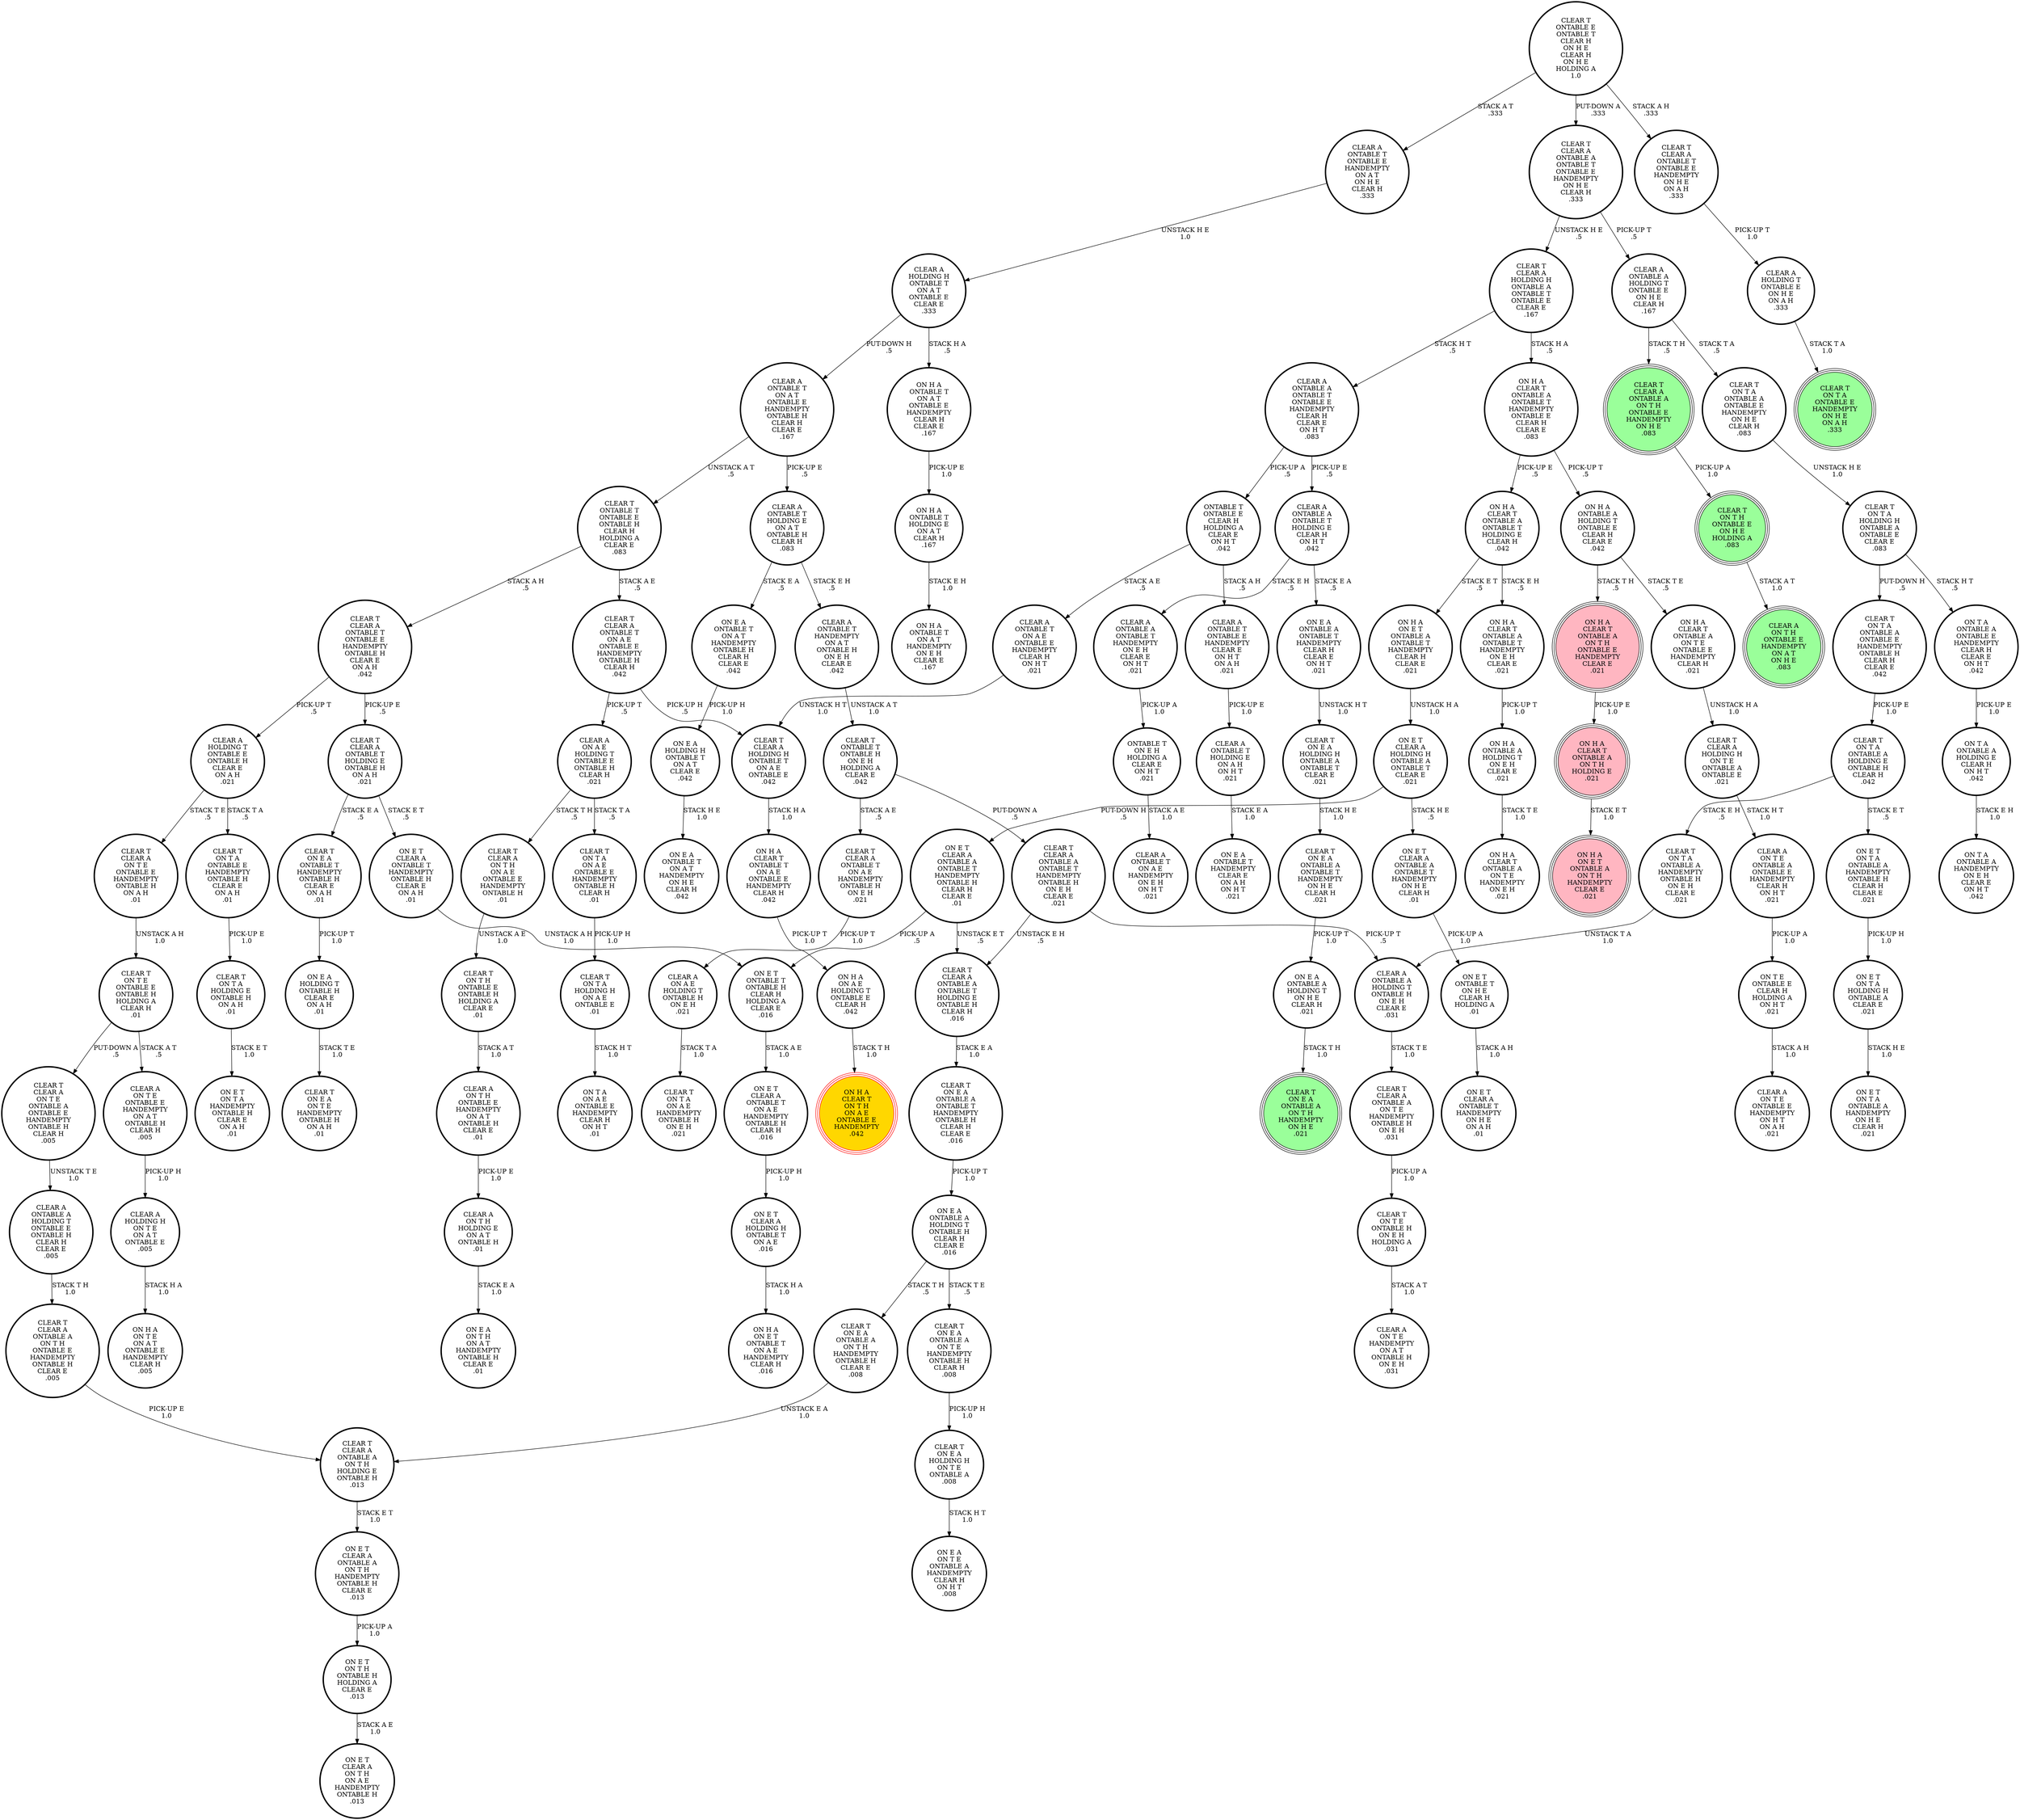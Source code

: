 digraph {
"ON E T\nONTABLE T\nONTABLE H\nCLEAR H\nHOLDING A\nCLEAR E\n.016\n" -> "ON E T\nCLEAR A\nONTABLE T\nON A E\nHANDEMPTY\nONTABLE H\nCLEAR H\n.016\n"[label="STACK A E\n1.0\n"];
"ON E A\nONTABLE T\nON A T\nHANDEMPTY\nONTABLE H\nCLEAR H\nCLEAR E\n.042\n" -> "ON E A\nHOLDING H\nONTABLE T\nON A T\nCLEAR E\n.042\n"[label="PICK-UP H\n1.0\n"];
"ON H A\nON A E\nHOLDING T\nONTABLE E\nCLEAR H\n.042\n" -> "ON H A\nCLEAR T\nON T H\nON A E\nONTABLE E\nHANDEMPTY\n.042\n"[label="STACK T H\n1.0\n"];
"CLEAR T\nON T A\nON A E\nONTABLE E\nHANDEMPTY\nONTABLE H\nCLEAR H\n.01\n" -> "CLEAR T\nON T A\nHOLDING H\nON A E\nONTABLE E\n.01\n"[label="PICK-UP H\n1.0\n"];
"CLEAR T\nCLEAR A\nON T E\nONTABLE A\nONTABLE E\nHANDEMPTY\nONTABLE H\nCLEAR H\n.005\n" -> "CLEAR A\nONTABLE A\nHOLDING T\nONTABLE E\nONTABLE H\nCLEAR H\nCLEAR E\n.005\n"[label="UNSTACK T E\n1.0\n"];
"ON E T\nCLEAR A\nHOLDING H\nONTABLE T\nON A E\n.016\n" -> "ON H A\nON E T\nONTABLE T\nON A E\nHANDEMPTY\nCLEAR H\n.016\n"[label="STACK H A\n1.0\n"];
"CLEAR T\nCLEAR A\nONTABLE A\nONTABLE T\nONTABLE E\nHANDEMPTY\nON H E\nCLEAR H\n.333\n" -> "CLEAR T\nCLEAR A\nHOLDING H\nONTABLE A\nONTABLE T\nONTABLE E\nCLEAR E\n.167\n"[label="UNSTACK H E\n.5\n"];
"CLEAR T\nCLEAR A\nONTABLE A\nONTABLE T\nONTABLE E\nHANDEMPTY\nON H E\nCLEAR H\n.333\n" -> "CLEAR A\nONTABLE A\nHOLDING T\nONTABLE E\nON H E\nCLEAR H\n.167\n"[label="PICK-UP T\n.5\n"];
"ON E T\nON T A\nONTABLE A\nHANDEMPTY\nONTABLE H\nCLEAR H\nCLEAR E\n.021\n" -> "ON E T\nON T A\nHOLDING H\nONTABLE A\nCLEAR E\n.021\n"[label="PICK-UP H\n1.0\n"];
"CLEAR T\nONTABLE T\nONTABLE E\nONTABLE H\nCLEAR H\nHOLDING A\nCLEAR E\n.083\n" -> "CLEAR T\nCLEAR A\nONTABLE T\nON A E\nONTABLE E\nHANDEMPTY\nONTABLE H\nCLEAR H\n.042\n"[label="STACK A E\n.5\n"];
"CLEAR T\nONTABLE T\nONTABLE E\nONTABLE H\nCLEAR H\nHOLDING A\nCLEAR E\n.083\n" -> "CLEAR T\nCLEAR A\nONTABLE T\nONTABLE E\nHANDEMPTY\nONTABLE H\nCLEAR E\nON A H\n.042\n"[label="STACK A H\n.5\n"];
"ON T A\nONTABLE A\nHOLDING E\nCLEAR H\nON H T\n.042\n" -> "ON T A\nONTABLE A\nHANDEMPTY\nON E H\nCLEAR E\nON H T\n.042\n"[label="STACK E H\n1.0\n"];
"CLEAR T\nCLEAR A\nHOLDING H\nONTABLE A\nONTABLE T\nONTABLE E\nCLEAR E\n.167\n" -> "CLEAR A\nONTABLE A\nONTABLE T\nONTABLE E\nHANDEMPTY\nCLEAR H\nCLEAR E\nON H T\n.083\n"[label="STACK H T\n.5\n"];
"CLEAR T\nCLEAR A\nHOLDING H\nONTABLE A\nONTABLE T\nONTABLE E\nCLEAR E\n.167\n" -> "ON H A\nCLEAR T\nONTABLE A\nONTABLE T\nHANDEMPTY\nONTABLE E\nCLEAR H\nCLEAR E\n.083\n"[label="STACK H A\n.5\n"];
"CLEAR T\nON T A\nONTABLE E\nHANDEMPTY\nONTABLE H\nCLEAR E\nON A H\n.01\n" -> "CLEAR T\nON T A\nHOLDING E\nONTABLE H\nON A H\n.01\n"[label="PICK-UP E\n1.0\n"];
"CLEAR T\nCLEAR A\nONTABLE A\nON T E\nHANDEMPTY\nONTABLE H\nON E H\n.031\n" -> "CLEAR T\nON T E\nONTABLE H\nON E H\nHOLDING A\n.031\n"[label="PICK-UP A\n1.0\n"];
"CLEAR T\nON T A\nHOLDING E\nONTABLE H\nON A H\n.01\n" -> "ON E T\nON T A\nHANDEMPTY\nONTABLE H\nCLEAR E\nON A H\n.01\n"[label="STACK E T\n1.0\n"];
"CLEAR T\nCLEAR A\nONTABLE T\nHOLDING E\nONTABLE H\nON A H\n.021\n" -> "ON E T\nCLEAR A\nONTABLE T\nHANDEMPTY\nONTABLE H\nCLEAR E\nON A H\n.01\n"[label="STACK E T\n.5\n"];
"CLEAR T\nCLEAR A\nONTABLE T\nHOLDING E\nONTABLE H\nON A H\n.021\n" -> "CLEAR T\nON E A\nONTABLE T\nHANDEMPTY\nONTABLE H\nCLEAR E\nON A H\n.01\n"[label="STACK E A\n.5\n"];
"CLEAR T\nON T A\nHOLDING H\nON A E\nONTABLE E\n.01\n" -> "ON T A\nON A E\nONTABLE E\nHANDEMPTY\nCLEAR H\nON H T\n.01\n"[label="STACK H T\n1.0\n"];
"ON H A\nON E T\nONTABLE A\nONTABLE T\nHANDEMPTY\nCLEAR H\nCLEAR E\n.021\n" -> "ON E T\nCLEAR A\nHOLDING H\nONTABLE A\nONTABLE T\nCLEAR E\n.021\n"[label="UNSTACK H A\n1.0\n"];
"ON H A\nONTABLE T\nHOLDING E\nON A T\nCLEAR H\n.167\n" -> "ON H A\nONTABLE T\nON A T\nHANDEMPTY\nON E H\nCLEAR E\n.167\n"[label="STACK E H\n1.0\n"];
"CLEAR A\nHOLDING T\nONTABLE E\nON H E\nON A H\n.333\n" -> "CLEAR T\nON T A\nONTABLE E\nHANDEMPTY\nON H E\nON A H\n.333\n"[label="STACK T A\n1.0\n"];
"CLEAR T\nCLEAR A\nHOLDING H\nON T E\nONTABLE A\nONTABLE E\n.021\n" -> "CLEAR A\nON T E\nONTABLE A\nONTABLE E\nHANDEMPTY\nCLEAR H\nON H T\n.021\n"[label="STACK H T\n1.0\n"];
"ON E T\nONTABLE T\nON H E\nCLEAR H\nHOLDING A\n.01\n" -> "ON E T\nCLEAR A\nONTABLE T\nHANDEMPTY\nON H E\nON A H\n.01\n"[label="STACK A H\n1.0\n"];
"CLEAR T\nON T A\nONTABLE A\nONTABLE E\nHANDEMPTY\nONTABLE H\nCLEAR H\nCLEAR E\n.042\n" -> "CLEAR T\nON T A\nONTABLE A\nHOLDING E\nONTABLE H\nCLEAR H\n.042\n"[label="PICK-UP E\n1.0\n"];
"CLEAR T\nON T H\nONTABLE E\nONTABLE H\nHOLDING A\nCLEAR E\n.01\n" -> "CLEAR A\nON T H\nONTABLE E\nHANDEMPTY\nON A T\nONTABLE H\nCLEAR E\n.01\n"[label="STACK A T\n1.0\n"];
"CLEAR T\nCLEAR A\nON T H\nON A E\nONTABLE E\nHANDEMPTY\nONTABLE H\n.01\n" -> "CLEAR T\nON T H\nONTABLE E\nONTABLE H\nHOLDING A\nCLEAR E\n.01\n"[label="UNSTACK A E\n1.0\n"];
"CLEAR A\nON T E\nONTABLE E\nHANDEMPTY\nON A T\nONTABLE H\nCLEAR H\n.005\n" -> "CLEAR A\nHOLDING H\nON T E\nON A T\nONTABLE E\n.005\n"[label="PICK-UP H\n1.0\n"];
"CLEAR A\nONTABLE T\nON A T\nONTABLE E\nHANDEMPTY\nONTABLE H\nCLEAR H\nCLEAR E\n.167\n" -> "CLEAR T\nONTABLE T\nONTABLE E\nONTABLE H\nCLEAR H\nHOLDING A\nCLEAR E\n.083\n"[label="UNSTACK A T\n.5\n"];
"CLEAR A\nONTABLE T\nON A T\nONTABLE E\nHANDEMPTY\nONTABLE H\nCLEAR H\nCLEAR E\n.167\n" -> "CLEAR A\nONTABLE T\nHOLDING E\nON A T\nONTABLE H\nCLEAR H\n.083\n"[label="PICK-UP E\n.5\n"];
"ON T A\nONTABLE A\nONTABLE E\nHANDEMPTY\nCLEAR H\nCLEAR E\nON H T\n.042\n" -> "ON T A\nONTABLE A\nHOLDING E\nCLEAR H\nON H T\n.042\n"[label="PICK-UP E\n1.0\n"];
"CLEAR T\nCLEAR A\nONTABLE T\nONTABLE E\nHANDEMPTY\nONTABLE H\nCLEAR E\nON A H\n.042\n" -> "CLEAR A\nHOLDING T\nONTABLE E\nONTABLE H\nCLEAR E\nON A H\n.021\n"[label="PICK-UP T\n.5\n"];
"CLEAR T\nCLEAR A\nONTABLE T\nONTABLE E\nHANDEMPTY\nONTABLE H\nCLEAR E\nON A H\n.042\n" -> "CLEAR T\nCLEAR A\nONTABLE T\nHOLDING E\nONTABLE H\nON A H\n.021\n"[label="PICK-UP E\n.5\n"];
"CLEAR T\nCLEAR A\nONTABLE A\nONTABLE T\nHOLDING E\nONTABLE H\nCLEAR H\n.016\n" -> "CLEAR T\nON E A\nONTABLE A\nONTABLE T\nHANDEMPTY\nONTABLE H\nCLEAR H\nCLEAR E\n.016\n"[label="STACK E A\n1.0\n"];
"ON H A\nCLEAR T\nONTABLE A\nON T H\nONTABLE E\nHANDEMPTY\nCLEAR E\n.021\n" -> "ON H A\nCLEAR T\nONTABLE A\nON T H\nHOLDING E\n.021\n"[label="PICK-UP E\n1.0\n"];
"CLEAR T\nON E A\nONTABLE A\nON T H\nHANDEMPTY\nONTABLE H\nCLEAR E\n.008\n" -> "CLEAR T\nCLEAR A\nONTABLE A\nON T H\nHOLDING E\nONTABLE H\n.013\n"[label="UNSTACK E A\n1.0\n"];
"ON H A\nONTABLE A\nHOLDING T\nON E H\nCLEAR E\n.021\n" -> "ON H A\nCLEAR T\nONTABLE A\nON T E\nHANDEMPTY\nON E H\n.021\n"[label="STACK T E\n1.0\n"];
"CLEAR T\nON E A\nHOLDING H\nONTABLE A\nONTABLE T\nCLEAR E\n.021\n" -> "CLEAR T\nON E A\nONTABLE A\nONTABLE T\nHANDEMPTY\nON H E\nCLEAR H\n.021\n"[label="STACK H E\n1.0\n"];
"ON E T\nCLEAR A\nONTABLE T\nON A E\nHANDEMPTY\nONTABLE H\nCLEAR H\n.016\n" -> "ON E T\nCLEAR A\nHOLDING H\nONTABLE T\nON A E\n.016\n"[label="PICK-UP H\n1.0\n"];
"ON E A\nHOLDING H\nONTABLE T\nON A T\nCLEAR E\n.042\n" -> "ON E A\nONTABLE T\nON A T\nHANDEMPTY\nON H E\nCLEAR H\n.042\n"[label="STACK H E\n1.0\n"];
"CLEAR T\nCLEAR A\nONTABLE A\nON T H\nHOLDING E\nONTABLE H\n.013\n" -> "ON E T\nCLEAR A\nONTABLE A\nON T H\nHANDEMPTY\nONTABLE H\nCLEAR E\n.013\n"[label="STACK E T\n1.0\n"];
"CLEAR T\nON T A\nHOLDING H\nONTABLE A\nONTABLE E\nCLEAR E\n.083\n" -> "CLEAR T\nON T A\nONTABLE A\nONTABLE E\nHANDEMPTY\nONTABLE H\nCLEAR H\nCLEAR E\n.042\n"[label="PUT-DOWN H\n.5\n"];
"CLEAR T\nON T A\nHOLDING H\nONTABLE A\nONTABLE E\nCLEAR E\n.083\n" -> "ON T A\nONTABLE A\nONTABLE E\nHANDEMPTY\nCLEAR H\nCLEAR E\nON H T\n.042\n"[label="STACK H T\n.5\n"];
"CLEAR A\nONTABLE A\nONTABLE T\nONTABLE E\nHANDEMPTY\nCLEAR H\nCLEAR E\nON H T\n.083\n" -> "ONTABLE T\nONTABLE E\nCLEAR H\nHOLDING A\nCLEAR E\nON H T\n.042\n"[label="PICK-UP A\n.5\n"];
"CLEAR A\nONTABLE A\nONTABLE T\nONTABLE E\nHANDEMPTY\nCLEAR H\nCLEAR E\nON H T\n.083\n" -> "CLEAR A\nONTABLE A\nONTABLE T\nHOLDING E\nCLEAR H\nON H T\n.042\n"[label="PICK-UP E\n.5\n"];
"CLEAR A\nONTABLE T\nONTABLE E\nHANDEMPTY\nCLEAR E\nON H T\nON A H\n.021\n" -> "CLEAR A\nONTABLE T\nHOLDING E\nON A H\nON H T\n.021\n"[label="PICK-UP E\n1.0\n"];
"ON H A\nCLEAR T\nONTABLE A\nONTABLE T\nHANDEMPTY\nON E H\nCLEAR E\n.021\n" -> "ON H A\nONTABLE A\nHOLDING T\nON E H\nCLEAR E\n.021\n"[label="PICK-UP T\n1.0\n"];
"CLEAR A\nON A E\nHOLDING T\nONTABLE E\nONTABLE H\nCLEAR H\n.021\n" -> "CLEAR T\nON T A\nON A E\nONTABLE E\nHANDEMPTY\nONTABLE H\nCLEAR H\n.01\n"[label="STACK T A\n.5\n"];
"CLEAR A\nON A E\nHOLDING T\nONTABLE E\nONTABLE H\nCLEAR H\n.021\n" -> "CLEAR T\nCLEAR A\nON T H\nON A E\nONTABLE E\nHANDEMPTY\nONTABLE H\n.01\n"[label="STACK T H\n.5\n"];
"CLEAR T\nCLEAR A\nONTABLE T\nONTABLE E\nHANDEMPTY\nON H E\nON A H\n.333\n" -> "CLEAR A\nHOLDING T\nONTABLE E\nON H E\nON A H\n.333\n"[label="PICK-UP T\n1.0\n"];
"ON E T\nCLEAR A\nONTABLE A\nON T H\nHANDEMPTY\nONTABLE H\nCLEAR E\n.013\n" -> "ON E T\nON T H\nONTABLE H\nHOLDING A\nCLEAR E\n.013\n"[label="PICK-UP A\n1.0\n"];
"CLEAR A\nONTABLE A\nHOLDING T\nONTABLE E\nONTABLE H\nCLEAR H\nCLEAR E\n.005\n" -> "CLEAR T\nCLEAR A\nONTABLE A\nON T H\nONTABLE E\nHANDEMPTY\nONTABLE H\nCLEAR E\n.005\n"[label="STACK T H\n1.0\n"];
"CLEAR A\nONTABLE T\nON A E\nONTABLE E\nHANDEMPTY\nCLEAR H\nON H T\n.021\n" -> "CLEAR T\nCLEAR A\nHOLDING H\nONTABLE T\nON A E\nONTABLE E\n.042\n"[label="UNSTACK H T\n1.0\n"];
"CLEAR A\nONTABLE A\nONTABLE T\nHOLDING E\nCLEAR H\nON H T\n.042\n" -> "CLEAR A\nONTABLE A\nONTABLE T\nHANDEMPTY\nON E H\nCLEAR E\nON H T\n.021\n"[label="STACK E H\n.5\n"];
"CLEAR A\nONTABLE A\nONTABLE T\nHOLDING E\nCLEAR H\nON H T\n.042\n" -> "ON E A\nONTABLE A\nONTABLE T\nHANDEMPTY\nCLEAR H\nCLEAR E\nON H T\n.021\n"[label="STACK E A\n.5\n"];
"CLEAR A\nONTABLE T\nHOLDING E\nON A H\nON H T\n.021\n" -> "ON E A\nONTABLE T\nHANDEMPTY\nCLEAR E\nON A H\nON H T\n.021\n"[label="STACK E A\n1.0\n"];
"ON E T\nCLEAR A\nONTABLE A\nONTABLE T\nHANDEMPTY\nON H E\nCLEAR H\n.01\n" -> "ON E T\nONTABLE T\nON H E\nCLEAR H\nHOLDING A\n.01\n"[label="PICK-UP A\n1.0\n"];
"ON E T\nCLEAR A\nONTABLE A\nONTABLE T\nHANDEMPTY\nONTABLE H\nCLEAR H\nCLEAR E\n.01\n" -> "CLEAR T\nCLEAR A\nONTABLE A\nONTABLE T\nHOLDING E\nONTABLE H\nCLEAR H\n.016\n"[label="UNSTACK E T\n.5\n"];
"ON E T\nCLEAR A\nONTABLE A\nONTABLE T\nHANDEMPTY\nONTABLE H\nCLEAR H\nCLEAR E\n.01\n" -> "ON E T\nONTABLE T\nONTABLE H\nCLEAR H\nHOLDING A\nCLEAR E\n.016\n"[label="PICK-UP A\n.5\n"];
"CLEAR T\nON E A\nHOLDING H\nON T E\nONTABLE A\n.008\n" -> "ON E A\nON T E\nONTABLE A\nHANDEMPTY\nCLEAR H\nON H T\n.008\n"[label="STACK H T\n1.0\n"];
"CLEAR A\nON T E\nONTABLE A\nONTABLE E\nHANDEMPTY\nCLEAR H\nON H T\n.021\n" -> "ON T E\nONTABLE E\nCLEAR H\nHOLDING A\nON H T\n.021\n"[label="PICK-UP A\n1.0\n"];
"ON H A\nCLEAR T\nONTABLE A\nONTABLE T\nHOLDING E\nCLEAR H\n.042\n" -> "ON H A\nON E T\nONTABLE A\nONTABLE T\nHANDEMPTY\nCLEAR H\nCLEAR E\n.021\n"[label="STACK E T\n.5\n"];
"ON H A\nCLEAR T\nONTABLE A\nONTABLE T\nHOLDING E\nCLEAR H\n.042\n" -> "ON H A\nCLEAR T\nONTABLE A\nONTABLE T\nHANDEMPTY\nON E H\nCLEAR E\n.021\n"[label="STACK E H\n.5\n"];
"CLEAR T\nONTABLE E\nONTABLE T\nCLEAR H\nON H E\nCLEAR H\nON H E\nHOLDING A\n1.0\n" -> "CLEAR T\nCLEAR A\nONTABLE A\nONTABLE T\nONTABLE E\nHANDEMPTY\nON H E\nCLEAR H\n.333\n"[label="PUT-DOWN A\n.333\n"];
"CLEAR T\nONTABLE E\nONTABLE T\nCLEAR H\nON H E\nCLEAR H\nON H E\nHOLDING A\n1.0\n" -> "CLEAR T\nCLEAR A\nONTABLE T\nONTABLE E\nHANDEMPTY\nON H E\nON A H\n.333\n"[label="STACK A H\n.333\n"];
"CLEAR T\nONTABLE E\nONTABLE T\nCLEAR H\nON H E\nCLEAR H\nON H E\nHOLDING A\n1.0\n" -> "CLEAR A\nONTABLE T\nONTABLE E\nHANDEMPTY\nON A T\nON H E\nCLEAR H\n.333\n"[label="STACK A T\n.333\n"];
"ON E A\nONTABLE A\nHOLDING T\nONTABLE H\nCLEAR H\nCLEAR E\n.016\n" -> "CLEAR T\nON E A\nONTABLE A\nON T E\nHANDEMPTY\nONTABLE H\nCLEAR H\n.008\n"[label="STACK T E\n.5\n"];
"ON E A\nONTABLE A\nHOLDING T\nONTABLE H\nCLEAR H\nCLEAR E\n.016\n" -> "CLEAR T\nON E A\nONTABLE A\nON T H\nHANDEMPTY\nONTABLE H\nCLEAR E\n.008\n"[label="STACK T H\n.5\n"];
"ON H A\nCLEAR T\nONTABLE A\nONTABLE T\nHANDEMPTY\nONTABLE E\nCLEAR H\nCLEAR E\n.083\n" -> "ON H A\nCLEAR T\nONTABLE A\nONTABLE T\nHOLDING E\nCLEAR H\n.042\n"[label="PICK-UP E\n.5\n"];
"ON H A\nCLEAR T\nONTABLE A\nONTABLE T\nHANDEMPTY\nONTABLE E\nCLEAR H\nCLEAR E\n.083\n" -> "ON H A\nONTABLE A\nHOLDING T\nONTABLE E\nCLEAR H\nCLEAR E\n.042\n"[label="PICK-UP T\n.5\n"];
"CLEAR T\nON E A\nONTABLE A\nONTABLE T\nHANDEMPTY\nONTABLE H\nCLEAR H\nCLEAR E\n.016\n" -> "ON E A\nONTABLE A\nHOLDING T\nONTABLE H\nCLEAR H\nCLEAR E\n.016\n"[label="PICK-UP T\n1.0\n"];
"ONTABLE T\nONTABLE E\nCLEAR H\nHOLDING A\nCLEAR E\nON H T\n.042\n" -> "CLEAR A\nONTABLE T\nON A E\nONTABLE E\nHANDEMPTY\nCLEAR H\nON H T\n.021\n"[label="STACK A E\n.5\n"];
"ONTABLE T\nONTABLE E\nCLEAR H\nHOLDING A\nCLEAR E\nON H T\n.042\n" -> "CLEAR A\nONTABLE T\nONTABLE E\nHANDEMPTY\nCLEAR E\nON H T\nON A H\n.021\n"[label="STACK A H\n.5\n"];
"ON E T\nCLEAR A\nHOLDING H\nONTABLE A\nONTABLE T\nCLEAR E\n.021\n" -> "ON E T\nCLEAR A\nONTABLE A\nONTABLE T\nHANDEMPTY\nONTABLE H\nCLEAR H\nCLEAR E\n.01\n"[label="PUT-DOWN H\n.5\n"];
"ON E T\nCLEAR A\nHOLDING H\nONTABLE A\nONTABLE T\nCLEAR E\n.021\n" -> "ON E T\nCLEAR A\nONTABLE A\nONTABLE T\nHANDEMPTY\nON H E\nCLEAR H\n.01\n"[label="STACK H E\n.5\n"];
"CLEAR A\nONTABLE T\nHANDEMPTY\nON A T\nONTABLE H\nON E H\nCLEAR E\n.042\n" -> "CLEAR T\nONTABLE T\nONTABLE H\nON E H\nHOLDING A\nCLEAR E\n.042\n"[label="UNSTACK A T\n1.0\n"];
"ON E T\nON T A\nHOLDING H\nONTABLE A\nCLEAR E\n.021\n" -> "ON E T\nON T A\nONTABLE A\nHANDEMPTY\nON H E\nCLEAR H\n.021\n"[label="STACK H E\n1.0\n"];
"CLEAR A\nHOLDING H\nONTABLE T\nON A T\nONTABLE E\nCLEAR E\n.333\n" -> "ON H A\nONTABLE T\nON A T\nONTABLE E\nHANDEMPTY\nCLEAR H\nCLEAR E\n.167\n"[label="STACK H A\n.5\n"];
"CLEAR A\nHOLDING H\nONTABLE T\nON A T\nONTABLE E\nCLEAR E\n.333\n" -> "CLEAR A\nONTABLE T\nON A T\nONTABLE E\nHANDEMPTY\nONTABLE H\nCLEAR H\nCLEAR E\n.167\n"[label="PUT-DOWN H\n.5\n"];
"CLEAR T\nON T E\nONTABLE E\nONTABLE H\nHOLDING A\nCLEAR H\n.01\n" -> "CLEAR A\nON T E\nONTABLE E\nHANDEMPTY\nON A T\nONTABLE H\nCLEAR H\n.005\n"[label="STACK A T\n.5\n"];
"CLEAR T\nON T E\nONTABLE E\nONTABLE H\nHOLDING A\nCLEAR H\n.01\n" -> "CLEAR T\nCLEAR A\nON T E\nONTABLE A\nONTABLE E\nHANDEMPTY\nONTABLE H\nCLEAR H\n.005\n"[label="PUT-DOWN A\n.5\n"];
"ONTABLE T\nON E H\nHOLDING A\nCLEAR E\nON H T\n.021\n" -> "CLEAR A\nONTABLE T\nON A E\nHANDEMPTY\nON E H\nON H T\n.021\n"[label="STACK A E\n1.0\n"];
"ON H A\nCLEAR T\nONTABLE T\nON A E\nONTABLE E\nHANDEMPTY\nCLEAR H\n.042\n" -> "ON H A\nON A E\nHOLDING T\nONTABLE E\nCLEAR H\n.042\n"[label="PICK-UP T\n1.0\n"];
"CLEAR A\nON T H\nONTABLE E\nHANDEMPTY\nON A T\nONTABLE H\nCLEAR E\n.01\n" -> "CLEAR A\nON T H\nHOLDING E\nON A T\nONTABLE H\n.01\n"[label="PICK-UP E\n1.0\n"];
"ON E A\nHOLDING T\nONTABLE H\nCLEAR E\nON A H\n.01\n" -> "CLEAR T\nON E A\nON T E\nHANDEMPTY\nONTABLE H\nON A H\n.01\n"[label="STACK T E\n1.0\n"];
"CLEAR T\nCLEAR A\nONTABLE T\nON A E\nHANDEMPTY\nONTABLE H\nON E H\n.021\n" -> "CLEAR A\nON A E\nHOLDING T\nONTABLE H\nON E H\n.021\n"[label="PICK-UP T\n1.0\n"];
"CLEAR A\nONTABLE T\nONTABLE E\nHANDEMPTY\nON A T\nON H E\nCLEAR H\n.333\n" -> "CLEAR A\nHOLDING H\nONTABLE T\nON A T\nONTABLE E\nCLEAR E\n.333\n"[label="UNSTACK H E\n1.0\n"];
"CLEAR T\nCLEAR A\nONTABLE A\nON T H\nONTABLE E\nHANDEMPTY\nON H E\n.083\n" -> "CLEAR T\nON T H\nONTABLE E\nON H E\nHOLDING A\n.083\n"[label="PICK-UP A\n1.0\n"];
"CLEAR T\nON E A\nONTABLE A\nONTABLE T\nHANDEMPTY\nON H E\nCLEAR H\n.021\n" -> "ON E A\nONTABLE A\nHOLDING T\nON H E\nCLEAR H\n.021\n"[label="PICK-UP T\n1.0\n"];
"CLEAR A\nONTABLE A\nHOLDING T\nONTABLE H\nON E H\nCLEAR E\n.031\n" -> "CLEAR T\nCLEAR A\nONTABLE A\nON T E\nHANDEMPTY\nONTABLE H\nON E H\n.031\n"[label="STACK T E\n1.0\n"];
"ON E T\nCLEAR A\nONTABLE T\nHANDEMPTY\nONTABLE H\nCLEAR E\nON A H\n.01\n" -> "ON E T\nONTABLE T\nONTABLE H\nCLEAR H\nHOLDING A\nCLEAR E\n.016\n"[label="UNSTACK A H\n1.0\n"];
"CLEAR T\nCLEAR A\nHOLDING H\nONTABLE T\nON A E\nONTABLE E\n.042\n" -> "ON H A\nCLEAR T\nONTABLE T\nON A E\nONTABLE E\nHANDEMPTY\nCLEAR H\n.042\n"[label="STACK H A\n1.0\n"];
"CLEAR T\nON E A\nONTABLE A\nON T E\nHANDEMPTY\nONTABLE H\nCLEAR H\n.008\n" -> "CLEAR T\nON E A\nHOLDING H\nON T E\nONTABLE A\n.008\n"[label="PICK-UP H\n1.0\n"];
"ON H A\nCLEAR T\nONTABLE A\nON T E\nONTABLE E\nHANDEMPTY\nCLEAR H\n.021\n" -> "CLEAR T\nCLEAR A\nHOLDING H\nON T E\nONTABLE A\nONTABLE E\n.021\n"[label="UNSTACK H A\n1.0\n"];
"ON H A\nCLEAR T\nONTABLE A\nON T H\nHOLDING E\n.021\n" -> "ON H A\nON E T\nONTABLE A\nON T H\nHANDEMPTY\nCLEAR E\n.021\n"[label="STACK E T\n1.0\n"];
"CLEAR T\nON T A\nONTABLE A\nONTABLE E\nHANDEMPTY\nON H E\nCLEAR H\n.083\n" -> "CLEAR T\nON T A\nHOLDING H\nONTABLE A\nONTABLE E\nCLEAR E\n.083\n"[label="UNSTACK H E\n1.0\n"];
"CLEAR A\nHOLDING H\nON T E\nON A T\nONTABLE E\n.005\n" -> "ON H A\nON T E\nON A T\nONTABLE E\nHANDEMPTY\nCLEAR H\n.005\n"[label="STACK H A\n1.0\n"];
"CLEAR T\nON T A\nONTABLE A\nHOLDING E\nONTABLE H\nCLEAR H\n.042\n" -> "ON E T\nON T A\nONTABLE A\nHANDEMPTY\nONTABLE H\nCLEAR H\nCLEAR E\n.021\n"[label="STACK E T\n.5\n"];
"CLEAR T\nON T A\nONTABLE A\nHOLDING E\nONTABLE H\nCLEAR H\n.042\n" -> "CLEAR T\nON T A\nONTABLE A\nHANDEMPTY\nONTABLE H\nON E H\nCLEAR E\n.021\n"[label="STACK E H\n.5\n"];
"ON H A\nONTABLE A\nHOLDING T\nONTABLE E\nCLEAR H\nCLEAR E\n.042\n" -> "ON H A\nCLEAR T\nONTABLE A\nON T E\nONTABLE E\nHANDEMPTY\nCLEAR H\n.021\n"[label="STACK T E\n.5\n"];
"ON H A\nONTABLE A\nHOLDING T\nONTABLE E\nCLEAR H\nCLEAR E\n.042\n" -> "ON H A\nCLEAR T\nONTABLE A\nON T H\nONTABLE E\nHANDEMPTY\nCLEAR E\n.021\n"[label="STACK T H\n.5\n"];
"CLEAR T\nON T A\nONTABLE A\nHANDEMPTY\nONTABLE H\nON E H\nCLEAR E\n.021\n" -> "CLEAR A\nONTABLE A\nHOLDING T\nONTABLE H\nON E H\nCLEAR E\n.031\n"[label="UNSTACK T A\n1.0\n"];
"CLEAR A\nON A E\nHOLDING T\nONTABLE H\nON E H\n.021\n" -> "CLEAR T\nON T A\nON A E\nHANDEMPTY\nONTABLE H\nON E H\n.021\n"[label="STACK T A\n1.0\n"];
"ON T E\nONTABLE E\nCLEAR H\nHOLDING A\nON H T\n.021\n" -> "CLEAR A\nON T E\nONTABLE E\nHANDEMPTY\nON H T\nON A H\n.021\n"[label="STACK A H\n1.0\n"];
"ON E A\nONTABLE A\nONTABLE T\nHANDEMPTY\nCLEAR H\nCLEAR E\nON H T\n.021\n" -> "CLEAR T\nON E A\nHOLDING H\nONTABLE A\nONTABLE T\nCLEAR E\n.021\n"[label="UNSTACK H T\n1.0\n"];
"CLEAR A\nONTABLE A\nONTABLE T\nHANDEMPTY\nON E H\nCLEAR E\nON H T\n.021\n" -> "ONTABLE T\nON E H\nHOLDING A\nCLEAR E\nON H T\n.021\n"[label="PICK-UP A\n1.0\n"];
"CLEAR T\nON T E\nONTABLE H\nON E H\nHOLDING A\n.031\n" -> "CLEAR A\nON T E\nHANDEMPTY\nON A T\nONTABLE H\nON E H\n.031\n"[label="STACK A T\n1.0\n"];
"ON E T\nON T H\nONTABLE H\nHOLDING A\nCLEAR E\n.013\n" -> "ON E T\nCLEAR A\nON T H\nON A E\nHANDEMPTY\nONTABLE H\n.013\n"[label="STACK A E\n1.0\n"];
"CLEAR A\nONTABLE T\nHOLDING E\nON A T\nONTABLE H\nCLEAR H\n.083\n" -> "ON E A\nONTABLE T\nON A T\nHANDEMPTY\nONTABLE H\nCLEAR H\nCLEAR E\n.042\n"[label="STACK E A\n.5\n"];
"CLEAR A\nONTABLE T\nHOLDING E\nON A T\nONTABLE H\nCLEAR H\n.083\n" -> "CLEAR A\nONTABLE T\nHANDEMPTY\nON A T\nONTABLE H\nON E H\nCLEAR E\n.042\n"[label="STACK E H\n.5\n"];
"CLEAR T\nCLEAR A\nONTABLE A\nONTABLE T\nHANDEMPTY\nONTABLE H\nON E H\nCLEAR E\n.021\n" -> "CLEAR A\nONTABLE A\nHOLDING T\nONTABLE H\nON E H\nCLEAR E\n.031\n"[label="PICK-UP T\n.5\n"];
"CLEAR T\nCLEAR A\nONTABLE A\nONTABLE T\nHANDEMPTY\nONTABLE H\nON E H\nCLEAR E\n.021\n" -> "CLEAR T\nCLEAR A\nONTABLE A\nONTABLE T\nHOLDING E\nONTABLE H\nCLEAR H\n.016\n"[label="UNSTACK E H\n.5\n"];
"CLEAR A\nONTABLE A\nHOLDING T\nONTABLE E\nON H E\nCLEAR H\n.167\n" -> "CLEAR T\nON T A\nONTABLE A\nONTABLE E\nHANDEMPTY\nON H E\nCLEAR H\n.083\n"[label="STACK T A\n.5\n"];
"CLEAR A\nONTABLE A\nHOLDING T\nONTABLE E\nON H E\nCLEAR H\n.167\n" -> "CLEAR T\nCLEAR A\nONTABLE A\nON T H\nONTABLE E\nHANDEMPTY\nON H E\n.083\n"[label="STACK T H\n.5\n"];
"CLEAR T\nONTABLE T\nONTABLE H\nON E H\nHOLDING A\nCLEAR E\n.042\n" -> "CLEAR T\nCLEAR A\nONTABLE T\nON A E\nHANDEMPTY\nONTABLE H\nON E H\n.021\n"[label="STACK A E\n.5\n"];
"CLEAR T\nONTABLE T\nONTABLE H\nON E H\nHOLDING A\nCLEAR E\n.042\n" -> "CLEAR T\nCLEAR A\nONTABLE A\nONTABLE T\nHANDEMPTY\nONTABLE H\nON E H\nCLEAR E\n.021\n"[label="PUT-DOWN A\n.5\n"];
"ON H A\nONTABLE T\nON A T\nONTABLE E\nHANDEMPTY\nCLEAR H\nCLEAR E\n.167\n" -> "ON H A\nONTABLE T\nHOLDING E\nON A T\nCLEAR H\n.167\n"[label="PICK-UP E\n1.0\n"];
"CLEAR T\nCLEAR A\nONTABLE T\nON A E\nONTABLE E\nHANDEMPTY\nONTABLE H\nCLEAR H\n.042\n" -> "CLEAR T\nCLEAR A\nHOLDING H\nONTABLE T\nON A E\nONTABLE E\n.042\n"[label="PICK-UP H\n.5\n"];
"CLEAR T\nCLEAR A\nONTABLE T\nON A E\nONTABLE E\nHANDEMPTY\nONTABLE H\nCLEAR H\n.042\n" -> "CLEAR A\nON A E\nHOLDING T\nONTABLE E\nONTABLE H\nCLEAR H\n.021\n"[label="PICK-UP T\n.5\n"];
"CLEAR A\nON T H\nHOLDING E\nON A T\nONTABLE H\n.01\n" -> "ON E A\nON T H\nON A T\nHANDEMPTY\nONTABLE H\nCLEAR E\n.01\n"[label="STACK E A\n1.0\n"];
"CLEAR A\nHOLDING T\nONTABLE E\nONTABLE H\nCLEAR E\nON A H\n.021\n" -> "CLEAR T\nCLEAR A\nON T E\nONTABLE E\nHANDEMPTY\nONTABLE H\nON A H\n.01\n"[label="STACK T E\n.5\n"];
"CLEAR A\nHOLDING T\nONTABLE E\nONTABLE H\nCLEAR E\nON A H\n.021\n" -> "CLEAR T\nON T A\nONTABLE E\nHANDEMPTY\nONTABLE H\nCLEAR E\nON A H\n.01\n"[label="STACK T A\n.5\n"];
"CLEAR T\nON E A\nONTABLE T\nHANDEMPTY\nONTABLE H\nCLEAR E\nON A H\n.01\n" -> "ON E A\nHOLDING T\nONTABLE H\nCLEAR E\nON A H\n.01\n"[label="PICK-UP T\n1.0\n"];
"CLEAR T\nON T H\nONTABLE E\nON H E\nHOLDING A\n.083\n" -> "CLEAR A\nON T H\nONTABLE E\nHANDEMPTY\nON A T\nON H E\n.083\n"[label="STACK A T\n1.0\n"];
"CLEAR T\nCLEAR A\nONTABLE A\nON T H\nONTABLE E\nHANDEMPTY\nONTABLE H\nCLEAR E\n.005\n" -> "CLEAR T\nCLEAR A\nONTABLE A\nON T H\nHOLDING E\nONTABLE H\n.013\n"[label="PICK-UP E\n1.0\n"];
"CLEAR T\nCLEAR A\nON T E\nONTABLE E\nHANDEMPTY\nONTABLE H\nON A H\n.01\n" -> "CLEAR T\nON T E\nONTABLE E\nONTABLE H\nHOLDING A\nCLEAR H\n.01\n"[label="UNSTACK A H\n1.0\n"];
"ON E A\nONTABLE A\nHOLDING T\nON H E\nCLEAR H\n.021\n" -> "CLEAR T\nON E A\nONTABLE A\nON T H\nHANDEMPTY\nON H E\n.021\n"[label="STACK T H\n1.0\n"];
"ON H A\nCLEAR T\nONTABLE A\nON T E\nHANDEMPTY\nON E H\n.021\n" [shape=circle, penwidth=3];
"ON H A\nON E T\nONTABLE T\nON A E\nHANDEMPTY\nCLEAR H\n.016\n" [shape=circle, penwidth=3];
"CLEAR A\nON T H\nONTABLE E\nHANDEMPTY\nON A T\nON H E\n.083\n" [shape=circle, style=filled, fillcolor=palegreen1, peripheries=3];
"ON T A\nONTABLE A\nHANDEMPTY\nON E H\nCLEAR E\nON H T\n.042\n" [shape=circle, penwidth=3];
"ON E A\nON T H\nON A T\nHANDEMPTY\nONTABLE H\nCLEAR E\n.01\n" [shape=circle, penwidth=3];
"CLEAR T\nON T A\nONTABLE E\nHANDEMPTY\nON H E\nON A H\n.333\n" [shape=circle, style=filled, fillcolor=palegreen1, peripheries=3];
"ON E T\nCLEAR A\nONTABLE T\nHANDEMPTY\nON H E\nON A H\n.01\n" [shape=circle, penwidth=3];
"ON H A\nONTABLE T\nON A T\nHANDEMPTY\nON E H\nCLEAR E\n.167\n" [shape=circle, penwidth=3];
"ON E A\nONTABLE T\nON A T\nHANDEMPTY\nON H E\nCLEAR H\n.042\n" [shape=circle, penwidth=3];
"CLEAR T\nON T A\nON A E\nHANDEMPTY\nONTABLE H\nON E H\n.021\n" [shape=circle, penwidth=3];
"ON T A\nON A E\nONTABLE E\nHANDEMPTY\nCLEAR H\nON H T\n.01\n" [shape=circle, penwidth=3];
"ON E A\nON T E\nONTABLE A\nHANDEMPTY\nCLEAR H\nON H T\n.008\n" [shape=circle, penwidth=3];
"CLEAR A\nON T E\nHANDEMPTY\nON A T\nONTABLE H\nON E H\n.031\n" [shape=circle, penwidth=3];
"ON E T\nCLEAR A\nON T H\nON A E\nHANDEMPTY\nONTABLE H\n.013\n" [shape=circle, penwidth=3];
"ON H A\nON E T\nONTABLE A\nON T H\nHANDEMPTY\nCLEAR E\n.021\n" [shape=circle, style=filled, fillcolor=lightpink, peripheries=3];
"ON E A\nONTABLE T\nHANDEMPTY\nCLEAR E\nON A H\nON H T\n.021\n" [shape=circle, penwidth=3];
"ON E T\nON T A\nHANDEMPTY\nONTABLE H\nCLEAR E\nON A H\n.01\n" [shape=circle, penwidth=3];
"CLEAR A\nON T E\nONTABLE E\nHANDEMPTY\nON H T\nON A H\n.021\n" [shape=circle, penwidth=3];
"CLEAR T\nON E A\nON T E\nHANDEMPTY\nONTABLE H\nON A H\n.01\n" [shape=circle, penwidth=3];
"ON H A\nON T E\nON A T\nONTABLE E\nHANDEMPTY\nCLEAR H\n.005\n" [shape=circle, penwidth=3];
"ON H A\nCLEAR T\nON T H\nON A E\nONTABLE E\nHANDEMPTY\n.042\n" [shape=circle, style=filled color=red, fillcolor=gold, peripheries=3];
"CLEAR T\nON E A\nONTABLE A\nON T H\nHANDEMPTY\nON H E\n.021\n" [shape=circle, style=filled, fillcolor=palegreen1, peripheries=3];
"CLEAR A\nONTABLE T\nON A E\nHANDEMPTY\nON E H\nON H T\n.021\n" [shape=circle, penwidth=3];
"ON E T\nON T A\nONTABLE A\nHANDEMPTY\nON H E\nCLEAR H\n.021\n" [shape=circle, penwidth=3];
"ON E T\nCLEAR A\nONTABLE T\nON A E\nHANDEMPTY\nONTABLE H\nCLEAR H\n.016\n" [shape=circle, penwidth=3];
"ON H A\nONTABLE A\nHOLDING T\nONTABLE E\nCLEAR H\nCLEAR E\n.042\n" [shape=circle, penwidth=3];
"CLEAR A\nON A E\nHOLDING T\nONTABLE H\nON E H\n.021\n" [shape=circle, penwidth=3];
"CLEAR T\nON T A\nONTABLE A\nHOLDING E\nONTABLE H\nCLEAR H\n.042\n" [shape=circle, penwidth=3];
"CLEAR A\nON T H\nONTABLE E\nHANDEMPTY\nON A T\nONTABLE H\nCLEAR E\n.01\n" [shape=circle, penwidth=3];
"ON H A\nONTABLE A\nHOLDING T\nON E H\nCLEAR E\n.021\n" [shape=circle, penwidth=3];
"ON H A\nCLEAR T\nONTABLE A\nON T E\nHANDEMPTY\nON E H\n.021\n" [shape=circle, penwidth=3];
"ON H A\nCLEAR T\nONTABLE A\nONTABLE T\nHANDEMPTY\nON E H\nCLEAR E\n.021\n" [shape=circle, penwidth=3];
"CLEAR T\nON T H\nONTABLE E\nONTABLE H\nHOLDING A\nCLEAR E\n.01\n" [shape=circle, penwidth=3];
"CLEAR T\nCLEAR A\nONTABLE A\nON T H\nHOLDING E\nONTABLE H\n.013\n" [shape=circle, penwidth=3];
"ON H A\nCLEAR T\nONTABLE A\nONTABLE T\nHANDEMPTY\nONTABLE E\nCLEAR H\nCLEAR E\n.083\n" [shape=circle, penwidth=3];
"ON H A\nON E T\nONTABLE T\nON A E\nHANDEMPTY\nCLEAR H\n.016\n" [shape=circle, penwidth=3];
"CLEAR A\nONTABLE T\nHOLDING E\nON A T\nONTABLE H\nCLEAR H\n.083\n" [shape=circle, penwidth=3];
"CLEAR A\nON A E\nHOLDING T\nONTABLE E\nONTABLE H\nCLEAR H\n.021\n" [shape=circle, penwidth=3];
"CLEAR A\nON T H\nONTABLE E\nHANDEMPTY\nON A T\nON H E\n.083\n" [shape=circle, style=filled, fillcolor=palegreen1, peripheries=3];
"ON T A\nONTABLE A\nHANDEMPTY\nON E H\nCLEAR E\nON H T\n.042\n" [shape=circle, penwidth=3];
"CLEAR T\nCLEAR A\nONTABLE T\nON A E\nONTABLE E\nHANDEMPTY\nONTABLE H\nCLEAR H\n.042\n" [shape=circle, penwidth=3];
"CLEAR T\nCLEAR A\nONTABLE A\nONTABLE T\nHOLDING E\nONTABLE H\nCLEAR H\n.016\n" [shape=circle, penwidth=3];
"ON E T\nON T A\nHOLDING H\nONTABLE A\nCLEAR E\n.021\n" [shape=circle, penwidth=3];
"ON E A\nONTABLE A\nONTABLE T\nHANDEMPTY\nCLEAR H\nCLEAR E\nON H T\n.021\n" [shape=circle, penwidth=3];
"CLEAR T\nON T A\nON A E\nONTABLE E\nHANDEMPTY\nONTABLE H\nCLEAR H\n.01\n" [shape=circle, penwidth=3];
"CLEAR T\nON T A\nHOLDING H\nONTABLE A\nONTABLE E\nCLEAR E\n.083\n" [shape=circle, penwidth=3];
"ON H A\nONTABLE T\nHOLDING E\nON A T\nCLEAR H\n.167\n" [shape=circle, penwidth=3];
"CLEAR A\nONTABLE T\nONTABLE E\nHANDEMPTY\nCLEAR E\nON H T\nON A H\n.021\n" [shape=circle, penwidth=3];
"CLEAR T\nCLEAR A\nON T E\nONTABLE E\nHANDEMPTY\nONTABLE H\nON A H\n.01\n" [shape=circle, penwidth=3];
"CLEAR T\nON E A\nONTABLE A\nONTABLE T\nHANDEMPTY\nONTABLE H\nCLEAR H\nCLEAR E\n.016\n" [shape=circle, penwidth=3];
"CLEAR T\nON T A\nHOLDING H\nON A E\nONTABLE E\n.01\n" [shape=circle, penwidth=3];
"CLEAR A\nONTABLE T\nONTABLE E\nHANDEMPTY\nON A T\nON H E\nCLEAR H\n.333\n" [shape=circle, penwidth=3];
"CLEAR T\nON E A\nONTABLE T\nHANDEMPTY\nONTABLE H\nCLEAR E\nON A H\n.01\n" [shape=circle, penwidth=3];
"CLEAR T\nCLEAR A\nONTABLE A\nON T H\nONTABLE E\nHANDEMPTY\nONTABLE H\nCLEAR E\n.005\n" [shape=circle, penwidth=3];
"ON H A\nON E T\nONTABLE A\nONTABLE T\nHANDEMPTY\nCLEAR H\nCLEAR E\n.021\n" [shape=circle, penwidth=3];
"ON E A\nON T H\nON A T\nHANDEMPTY\nONTABLE H\nCLEAR E\n.01\n" [shape=circle, penwidth=3];
"CLEAR T\nCLEAR A\nONTABLE A\nON T H\nONTABLE E\nHANDEMPTY\nON H E\n.083\n" [shape=circle, style=filled, fillcolor=palegreen1, peripheries=3];
"CLEAR T\nON T A\nONTABLE E\nHANDEMPTY\nON H E\nON A H\n.333\n" [shape=circle, style=filled, fillcolor=palegreen1, peripheries=3];
"ON E T\nCLEAR A\nONTABLE T\nHANDEMPTY\nON H E\nON A H\n.01\n" [shape=circle, penwidth=3];
"CLEAR A\nONTABLE A\nONTABLE T\nONTABLE E\nHANDEMPTY\nCLEAR H\nCLEAR E\nON H T\n.083\n" [shape=circle, penwidth=3];
"CLEAR T\nON E A\nONTABLE A\nON T E\nHANDEMPTY\nONTABLE H\nCLEAR H\n.008\n" [shape=circle, penwidth=3];
"ON H A\nONTABLE T\nON A T\nHANDEMPTY\nON E H\nCLEAR E\n.167\n" [shape=circle, penwidth=3];
"CLEAR T\nCLEAR A\nHOLDING H\nONTABLE T\nON A E\nONTABLE E\n.042\n" [shape=circle, penwidth=3];
"CLEAR T\nCLEAR A\nONTABLE A\nONTABLE T\nHANDEMPTY\nONTABLE H\nON E H\nCLEAR E\n.021\n" [shape=circle, penwidth=3];
"ON E T\nCLEAR A\nHOLDING H\nONTABLE T\nON A E\n.016\n" [shape=circle, penwidth=3];
"CLEAR T\nON E A\nONTABLE A\nON T H\nHANDEMPTY\nONTABLE H\nCLEAR E\n.008\n" [shape=circle, penwidth=3];
"ON E A\nONTABLE T\nON A T\nHANDEMPTY\nON H E\nCLEAR H\n.042\n" [shape=circle, penwidth=3];
"CLEAR T\nON T E\nONTABLE H\nON E H\nHOLDING A\n.031\n" [shape=circle, penwidth=3];
"CLEAR T\nON T A\nON A E\nHANDEMPTY\nONTABLE H\nON E H\n.021\n" [shape=circle, penwidth=3];
"ON T A\nON A E\nONTABLE E\nHANDEMPTY\nCLEAR H\nON H T\n.01\n" [shape=circle, penwidth=3];
"CLEAR T\nONTABLE E\nONTABLE T\nCLEAR H\nON H E\nCLEAR H\nON H E\nHOLDING A\n1.0\n" [shape=circle, penwidth=3];
"ON E T\nCLEAR A\nONTABLE A\nON T H\nHANDEMPTY\nONTABLE H\nCLEAR E\n.013\n" [shape=circle, penwidth=3];
"ONTABLE T\nONTABLE E\nCLEAR H\nHOLDING A\nCLEAR E\nON H T\n.042\n" [shape=circle, penwidth=3];
"ON E A\nONTABLE A\nHOLDING T\nONTABLE H\nCLEAR H\nCLEAR E\n.016\n" [shape=circle, penwidth=3];
"CLEAR A\nON T H\nHOLDING E\nON A T\nONTABLE H\n.01\n" [shape=circle, penwidth=3];
"ON H A\nON A E\nHOLDING T\nONTABLE E\nCLEAR H\n.042\n" [shape=circle, penwidth=3];
"ON E A\nON T E\nONTABLE A\nHANDEMPTY\nCLEAR H\nON H T\n.008\n" [shape=circle, penwidth=3];
"ON T A\nONTABLE A\nHOLDING E\nCLEAR H\nON H T\n.042\n" [shape=circle, penwidth=3];
"CLEAR A\nON T E\nHANDEMPTY\nON A T\nONTABLE H\nON E H\n.031\n" [shape=circle, penwidth=3];
"ON E T\nONTABLE T\nONTABLE H\nCLEAR H\nHOLDING A\nCLEAR E\n.016\n" [shape=circle, penwidth=3];
"ON E T\nCLEAR A\nON T H\nON A E\nHANDEMPTY\nONTABLE H\n.013\n" [shape=circle, penwidth=3];
"ON H A\nCLEAR T\nONTABLE A\nON T E\nONTABLE E\nHANDEMPTY\nCLEAR H\n.021\n" [shape=circle, penwidth=3];
"CLEAR T\nCLEAR A\nONTABLE A\nONTABLE T\nONTABLE E\nHANDEMPTY\nON H E\nCLEAR H\n.333\n" [shape=circle, penwidth=3];
"ON H A\nCLEAR T\nONTABLE A\nON T H\nONTABLE E\nHANDEMPTY\nCLEAR E\n.021\n" [shape=circle, style=filled, fillcolor=lightpink, peripheries=3];
"ON H A\nCLEAR T\nONTABLE T\nON A E\nONTABLE E\nHANDEMPTY\nCLEAR H\n.042\n" [shape=circle, penwidth=3];
"ON E A\nONTABLE T\nON A T\nHANDEMPTY\nONTABLE H\nCLEAR H\nCLEAR E\n.042\n" [shape=circle, penwidth=3];
"CLEAR T\nCLEAR A\nONTABLE A\nON T E\nHANDEMPTY\nONTABLE H\nON E H\n.031\n" [shape=circle, penwidth=3];
"ON H A\nON E T\nONTABLE A\nON T H\nHANDEMPTY\nCLEAR E\n.021\n" [shape=circle, style=filled, fillcolor=lightpink, peripheries=3];
"CLEAR A\nONTABLE A\nHOLDING T\nONTABLE E\nONTABLE H\nCLEAR H\nCLEAR E\n.005\n" [shape=circle, penwidth=3];
"ON E A\nONTABLE T\nHANDEMPTY\nCLEAR E\nON A H\nON H T\n.021\n" [shape=circle, penwidth=3];
"CLEAR T\nON T E\nONTABLE E\nONTABLE H\nHOLDING A\nCLEAR H\n.01\n" [shape=circle, penwidth=3];
"ON E T\nON T H\nONTABLE H\nHOLDING A\nCLEAR E\n.013\n" [shape=circle, penwidth=3];
"CLEAR T\nON E A\nONTABLE A\nONTABLE T\nHANDEMPTY\nON H E\nCLEAR H\n.021\n" [shape=circle, penwidth=3];
"CLEAR T\nCLEAR A\nON T E\nONTABLE A\nONTABLE E\nHANDEMPTY\nONTABLE H\nCLEAR H\n.005\n" [shape=circle, penwidth=3];
"CLEAR T\nCLEAR A\nHOLDING H\nON T E\nONTABLE A\nONTABLE E\n.021\n" [shape=circle, penwidth=3];
"ON E T\nON T A\nHANDEMPTY\nONTABLE H\nCLEAR E\nON A H\n.01\n" [shape=circle, penwidth=3];
"CLEAR T\nONTABLE T\nONTABLE H\nON E H\nHOLDING A\nCLEAR E\n.042\n" [shape=circle, penwidth=3];
"ON H A\nONTABLE T\nON A T\nONTABLE E\nHANDEMPTY\nCLEAR H\nCLEAR E\n.167\n" [shape=circle, penwidth=3];
"CLEAR T\nON T A\nONTABLE A\nONTABLE E\nHANDEMPTY\nON H E\nCLEAR H\n.083\n" [shape=circle, penwidth=3];
"CLEAR A\nONTABLE A\nHOLDING T\nONTABLE E\nON H E\nCLEAR H\n.167\n" [shape=circle, penwidth=3];
"CLEAR A\nON T E\nONTABLE E\nHANDEMPTY\nON H T\nON A H\n.021\n" [shape=circle, penwidth=3];
"CLEAR T\nON E A\nON T E\nHANDEMPTY\nONTABLE H\nON A H\n.01\n" [shape=circle, penwidth=3];
"CLEAR A\nHOLDING T\nONTABLE E\nONTABLE H\nCLEAR E\nON A H\n.021\n" [shape=circle, penwidth=3];
"CLEAR A\nONTABLE T\nHANDEMPTY\nON A T\nONTABLE H\nON E H\nCLEAR E\n.042\n" [shape=circle, penwidth=3];
"CLEAR A\nONTABLE T\nON A E\nONTABLE E\nHANDEMPTY\nCLEAR H\nON H T\n.021\n" [shape=circle, penwidth=3];
"ON E A\nHOLDING H\nONTABLE T\nON A T\nCLEAR E\n.042\n" [shape=circle, penwidth=3];
"CLEAR T\nON T A\nHOLDING E\nONTABLE H\nON A H\n.01\n" [shape=circle, penwidth=3];
"CLEAR T\nON E A\nHOLDING H\nONTABLE A\nONTABLE T\nCLEAR E\n.021\n" [shape=circle, penwidth=3];
"ON E T\nCLEAR A\nHOLDING H\nONTABLE A\nONTABLE T\nCLEAR E\n.021\n" [shape=circle, penwidth=3];
"ON E T\nONTABLE T\nON H E\nCLEAR H\nHOLDING A\n.01\n" [shape=circle, penwidth=3];
"ON T A\nONTABLE A\nONTABLE E\nHANDEMPTY\nCLEAR H\nCLEAR E\nON H T\n.042\n" [shape=circle, penwidth=3];
"CLEAR A\nHOLDING T\nONTABLE E\nON H E\nON A H\n.333\n" [shape=circle, penwidth=3];
"CLEAR A\nONTABLE A\nONTABLE T\nHOLDING E\nCLEAR H\nON H T\n.042\n" [shape=circle, penwidth=3];
"ON H A\nON T E\nON A T\nONTABLE E\nHANDEMPTY\nCLEAR H\n.005\n" [shape=circle, penwidth=3];
"CLEAR T\nCLEAR A\nONTABLE T\nONTABLE E\nHANDEMPTY\nONTABLE H\nCLEAR E\nON A H\n.042\n" [shape=circle, penwidth=3];
"CLEAR T\nON T A\nONTABLE A\nONTABLE E\nHANDEMPTY\nONTABLE H\nCLEAR H\nCLEAR E\n.042\n" [shape=circle, penwidth=3];
"ONTABLE T\nON E H\nHOLDING A\nCLEAR E\nON H T\n.021\n" [shape=circle, penwidth=3];
"ON T E\nONTABLE E\nCLEAR H\nHOLDING A\nON H T\n.021\n" [shape=circle, penwidth=3];
"CLEAR A\nHOLDING H\nON T E\nON A T\nONTABLE E\n.005\n" [shape=circle, penwidth=3];
"CLEAR T\nONTABLE T\nONTABLE E\nONTABLE H\nCLEAR H\nHOLDING A\nCLEAR E\n.083\n" [shape=circle, penwidth=3];
"ON E T\nCLEAR A\nONTABLE T\nHANDEMPTY\nONTABLE H\nCLEAR E\nON A H\n.01\n" [shape=circle, penwidth=3];
"ON H A\nCLEAR T\nON T H\nON A E\nONTABLE E\nHANDEMPTY\n.042\n" [shape=circle, style=filled color=red, fillcolor=gold, peripheries=3];
"CLEAR T\nON E A\nONTABLE A\nON T H\nHANDEMPTY\nON H E\n.021\n" [shape=circle, style=filled, fillcolor=palegreen1, peripheries=3];
"ON E T\nCLEAR A\nONTABLE A\nONTABLE T\nHANDEMPTY\nONTABLE H\nCLEAR H\nCLEAR E\n.01\n" [shape=circle, penwidth=3];
"CLEAR T\nCLEAR A\nON T H\nON A E\nONTABLE E\nHANDEMPTY\nONTABLE H\n.01\n" [shape=circle, penwidth=3];
"CLEAR A\nON T E\nONTABLE A\nONTABLE E\nHANDEMPTY\nCLEAR H\nON H T\n.021\n" [shape=circle, penwidth=3];
"ON H A\nCLEAR T\nONTABLE A\nONTABLE T\nHOLDING E\nCLEAR H\n.042\n" [shape=circle, penwidth=3];
"ON E T\nCLEAR A\nONTABLE A\nONTABLE T\nHANDEMPTY\nON H E\nCLEAR H\n.01\n" [shape=circle, penwidth=3];
"CLEAR T\nON T A\nONTABLE A\nHANDEMPTY\nONTABLE H\nON E H\nCLEAR E\n.021\n" [shape=circle, penwidth=3];
"CLEAR T\nON T A\nONTABLE E\nHANDEMPTY\nONTABLE H\nCLEAR E\nON A H\n.01\n" [shape=circle, penwidth=3];
"CLEAR T\nON E A\nHOLDING H\nON T E\nONTABLE A\n.008\n" [shape=circle, penwidth=3];
"CLEAR A\nONTABLE T\nON A E\nHANDEMPTY\nON E H\nON H T\n.021\n" [shape=circle, penwidth=3];
"CLEAR T\nON T H\nONTABLE E\nON H E\nHOLDING A\n.083\n" [shape=circle, style=filled, fillcolor=palegreen1, peripheries=3];
"ON H A\nCLEAR T\nONTABLE A\nON T H\nHOLDING E\n.021\n" [shape=circle, style=filled, fillcolor=lightpink, peripheries=3];
"CLEAR T\nCLEAR A\nONTABLE T\nON A E\nHANDEMPTY\nONTABLE H\nON E H\n.021\n" [shape=circle, penwidth=3];
"CLEAR A\nON T E\nONTABLE E\nHANDEMPTY\nON A T\nONTABLE H\nCLEAR H\n.005\n" [shape=circle, penwidth=3];
"ON E T\nON T A\nONTABLE A\nHANDEMPTY\nONTABLE H\nCLEAR H\nCLEAR E\n.021\n" [shape=circle, penwidth=3];
"CLEAR A\nONTABLE A\nHOLDING T\nONTABLE H\nON E H\nCLEAR E\n.031\n" [shape=circle, penwidth=3];
"ON E T\nON T A\nONTABLE A\nHANDEMPTY\nON H E\nCLEAR H\n.021\n" [shape=circle, penwidth=3];
"ON E A\nHOLDING T\nONTABLE H\nCLEAR E\nON A H\n.01\n" [shape=circle, penwidth=3];
"CLEAR T\nCLEAR A\nHOLDING H\nONTABLE A\nONTABLE T\nONTABLE E\nCLEAR E\n.167\n" [shape=circle, penwidth=3];
"ON E A\nONTABLE A\nHOLDING T\nON H E\nCLEAR H\n.021\n" [shape=circle, penwidth=3];
"CLEAR A\nONTABLE T\nHOLDING E\nON A H\nON H T\n.021\n" [shape=circle, penwidth=3];
"CLEAR T\nCLEAR A\nONTABLE T\nONTABLE E\nHANDEMPTY\nON H E\nON A H\n.333\n" [shape=circle, penwidth=3];
"CLEAR A\nHOLDING H\nONTABLE T\nON A T\nONTABLE E\nCLEAR E\n.333\n" [shape=circle, penwidth=3];
"CLEAR A\nONTABLE A\nONTABLE T\nHANDEMPTY\nON E H\nCLEAR E\nON H T\n.021\n" [shape=circle, penwidth=3];
"CLEAR T\nCLEAR A\nONTABLE T\nHOLDING E\nONTABLE H\nON A H\n.021\n" [shape=circle, penwidth=3];
"CLEAR A\nONTABLE T\nON A T\nONTABLE E\nHANDEMPTY\nONTABLE H\nCLEAR H\nCLEAR E\n.167\n" [shape=circle, penwidth=3];
}
